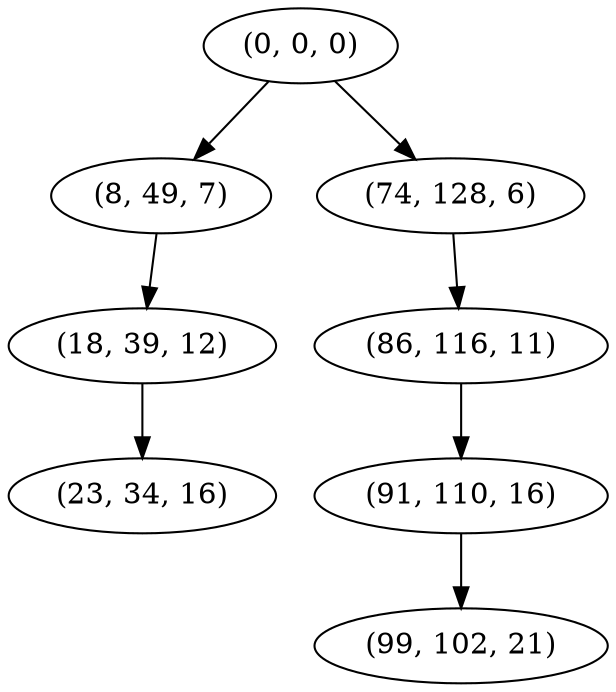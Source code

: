 digraph tree {
    "(0, 0, 0)";
    "(8, 49, 7)";
    "(18, 39, 12)";
    "(23, 34, 16)";
    "(74, 128, 6)";
    "(86, 116, 11)";
    "(91, 110, 16)";
    "(99, 102, 21)";
    "(0, 0, 0)" -> "(8, 49, 7)";
    "(0, 0, 0)" -> "(74, 128, 6)";
    "(8, 49, 7)" -> "(18, 39, 12)";
    "(18, 39, 12)" -> "(23, 34, 16)";
    "(74, 128, 6)" -> "(86, 116, 11)";
    "(86, 116, 11)" -> "(91, 110, 16)";
    "(91, 110, 16)" -> "(99, 102, 21)";
}
